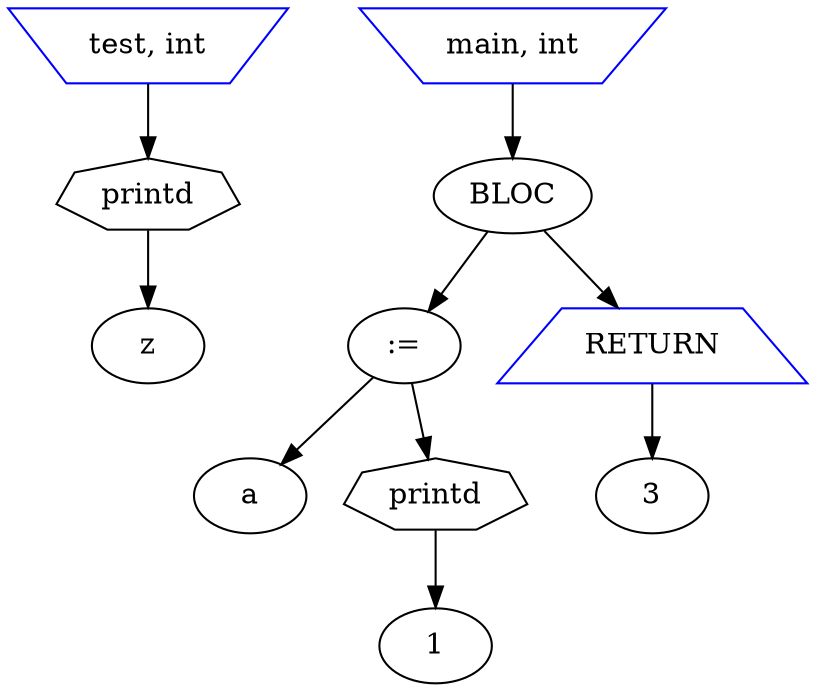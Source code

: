 digraph program {
	node_2 [label="test, int" shape="invtrapezium" color=blue]
	node_1 [label="printd" shape="septagon" color=black]
	node_0 [label="z" shape="ellipse" color=black]
	node_1 -> node_0
	node_2 -> node_1
	node_9 [label="main, int" shape="invtrapezium" color=blue]
	node_10 [label="BLOC" shape="ellipse" color=black]
	node_6 [label=":=" shape="ellipse" color=black]
	node_3 [label="a" shape="ellipse" color=black]
	node_6 -> node_3
	node_5 [label="printd" shape="septagon" color=black]
	node_4 [label="1" shape="ellipse" color=black]
	node_5 -> node_4
	node_6 -> node_5
	node_10 -> node_6
	node_8 [label="RETURN" shape="trapezium" color=blue]
	node_7 [label="3" shape="ellipse" color=black]
	node_8 -> node_7
	node_10 -> node_8
	node_9 -> node_10
}